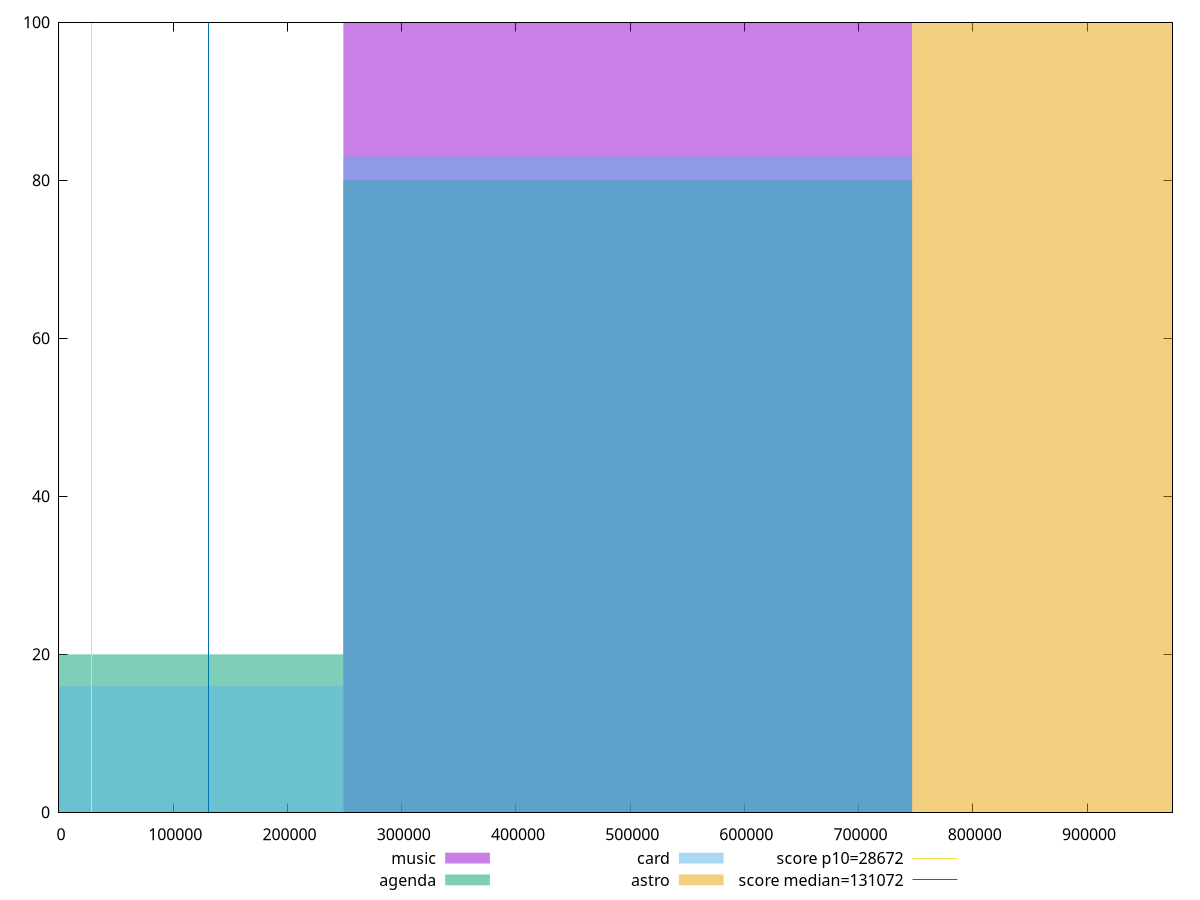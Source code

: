 reset

$music <<EOF
497917.78937736526 100
EOF

$agenda <<EOF
497917.78937736526 80
0 20
EOF

$card <<EOF
497917.78937736526 83
0 16
EOF

$astro <<EOF
995835.5787547305 100
EOF

set key outside below
set boxwidth 497917.78937736526
set xrange [0:974823.4359722222]
set yrange [0:100]
set trange [0:100]
set style fill transparent solid 0.5 noborder

set parametric
set terminal svg size 640, 520 enhanced background rgb 'white'
set output "reports/report_00027_2021-02-24T12-40-31.850Z/uses-long-cache-ttl/comparison/histogram/all_raw.svg"

plot $music title "music" with boxes, \
     $agenda title "agenda" with boxes, \
     $card title "card" with boxes, \
     $astro title "astro" with boxes, \
     28672,t title "score p10=28672", \
     131072,t title "score median=131072"

reset
